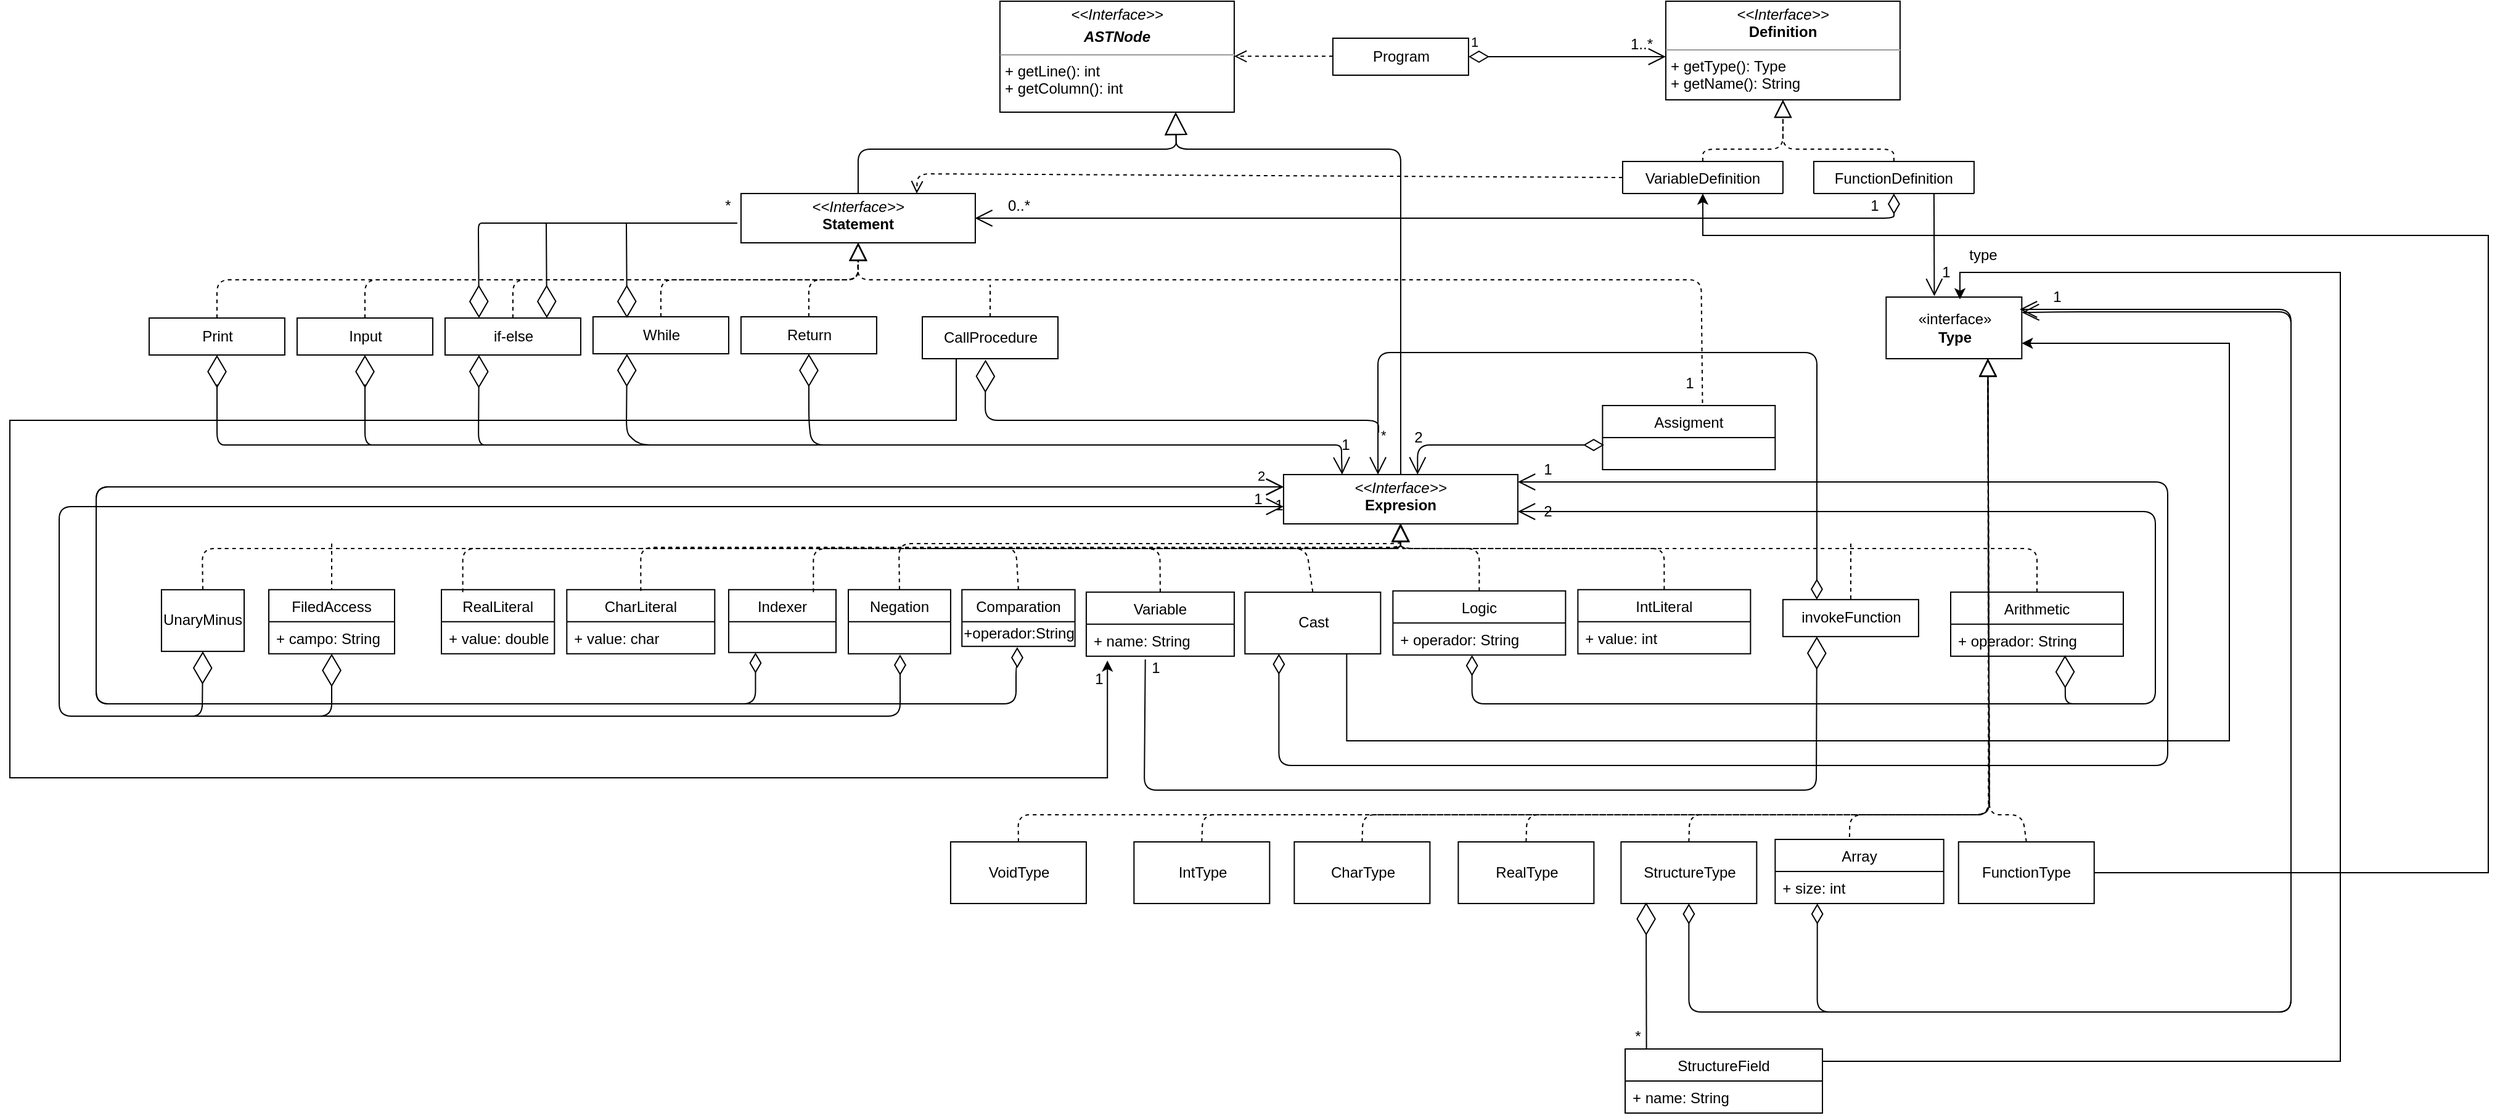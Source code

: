 <mxfile version="12.6.7" type="device"><diagram id="mtqX8npWalexchoMJ6ea" name="Page-1"><mxGraphModel dx="3702" dy="1132" grid="1" gridSize="10" guides="1" tooltips="1" connect="1" arrows="1" fold="1" page="1" pageScale="1" pageWidth="1654" pageHeight="1169" math="0" shadow="0"><root><mxCell id="0"/><mxCell id="1" parent="0"/><mxCell id="wQ34snUCWMSQQyn44L-6-1" value="&lt;p style=&quot;margin: 0px ; margin-top: 4px ; text-align: center&quot;&gt;&lt;i&gt;&amp;lt;&amp;lt;Interface&amp;gt;&amp;gt;&lt;/i&gt;&lt;br&gt;&lt;/p&gt;&lt;p style=&quot;margin: 0px ; margin-top: 4px ; text-align: center&quot;&gt;&lt;i&gt;&lt;b&gt;ASTNode&lt;/b&gt;&lt;/i&gt;&lt;/p&gt;&lt;hr size=&quot;1&quot;&gt;&lt;p style=&quot;margin: 0px ; margin-left: 4px&quot;&gt;+ getLine(): int&lt;br&gt;+ getColumn(): int&lt;/p&gt;" style="verticalAlign=top;align=left;overflow=fill;fontSize=12;fontFamily=Helvetica;html=1;" parent="1" vertex="1"><mxGeometry x="742.96" y="140" width="190" height="90" as="geometry"/></mxCell><mxCell id="wQ34snUCWMSQQyn44L-6-2" value="" style="html=1;verticalAlign=bottom;endArrow=open;dashed=1;endSize=8;" parent="1" edge="1"><mxGeometry relative="1" as="geometry"><mxPoint x="1012.96" y="184.66" as="sourcePoint"/><mxPoint x="932.96" y="184.66" as="targetPoint"/></mxGeometry></mxCell><mxCell id="wQ34snUCWMSQQyn44L-6-3" value="Program" style="html=1;" parent="1" vertex="1"><mxGeometry x="1012.96" y="170" width="110" height="30" as="geometry"/></mxCell><mxCell id="wQ34snUCWMSQQyn44L-6-4" value="1" style="endArrow=open;html=1;endSize=12;startArrow=diamondThin;startSize=14;startFill=0;edgeStyle=orthogonalEdgeStyle;align=left;verticalAlign=bottom;" parent="1" source="wQ34snUCWMSQQyn44L-6-3" edge="1"><mxGeometry x="-1" y="3" relative="1" as="geometry"><mxPoint x="1122.96" y="185" as="sourcePoint"/><mxPoint x="1282.96" y="185" as="targetPoint"/></mxGeometry></mxCell><mxCell id="wQ34snUCWMSQQyn44L-6-5" value="&lt;p style=&quot;margin: 0px ; margin-top: 4px ; text-align: center&quot;&gt;&lt;i&gt;&amp;lt;&amp;lt;Interface&amp;gt;&amp;gt;&lt;/i&gt;&lt;br&gt;&lt;b&gt;Definition&lt;/b&gt;&lt;/p&gt;&lt;hr size=&quot;1&quot;&gt;&lt;p style=&quot;margin: 0px ; margin-left: 4px&quot;&gt;+ getType(): Type&lt;br&gt;+ getName(): String&lt;/p&gt;" style="verticalAlign=top;align=left;overflow=fill;fontSize=12;fontFamily=Helvetica;html=1;" parent="1" vertex="1"><mxGeometry x="1282.96" y="140" width="190" height="80" as="geometry"/></mxCell><mxCell id="wQ34snUCWMSQQyn44L-6-6" value="1..*" style="text;html=1;align=center;verticalAlign=middle;resizable=0;points=[];autosize=1;" parent="1" vertex="1"><mxGeometry x="1247.96" y="165" width="30" height="20" as="geometry"/></mxCell><mxCell id="wQ34snUCWMSQQyn44L-6-7" value="VariableDefinition" style="swimlane;fontStyle=0;childLayout=stackLayout;horizontal=1;startSize=26;fillColor=none;horizontalStack=0;resizeParent=1;resizeParentMax=0;resizeLast=0;collapsible=1;marginBottom=0;" parent="1" vertex="1" collapsed="1"><mxGeometry x="1247.96" y="270" width="130" height="26" as="geometry"><mxRectangle x="1270" y="220" width="140" height="52" as="alternateBounds"/></mxGeometry></mxCell><mxCell id="wQ34snUCWMSQQyn44L-6-8" value="+ offset: int" style="text;strokeColor=none;fillColor=none;align=left;verticalAlign=top;spacingLeft=4;spacingRight=4;overflow=hidden;rotatable=0;points=[[0,0.5],[1,0.5]];portConstraint=eastwest;" parent="wQ34snUCWMSQQyn44L-6-7" vertex="1"><mxGeometry y="26" width="130" height="26" as="geometry"/></mxCell><mxCell id="wQ34snUCWMSQQyn44L-6-9" value="FunctionDefinition" style="swimlane;fontStyle=0;childLayout=stackLayout;horizontal=1;startSize=26;fillColor=none;horizontalStack=0;resizeParent=1;resizeParentMax=0;resizeLast=0;collapsible=1;marginBottom=0;" parent="1" vertex="1" collapsed="1"><mxGeometry x="1402.96" y="270" width="130" height="26" as="geometry"><mxRectangle x="1430" y="220" width="140" height="52" as="alternateBounds"/></mxGeometry></mxCell><mxCell id="wQ34snUCWMSQQyn44L-6-10" value="+ name: String" style="text;strokeColor=none;fillColor=none;align=left;verticalAlign=top;spacingLeft=4;spacingRight=4;overflow=hidden;rotatable=0;points=[[0,0.5],[1,0.5]];portConstraint=eastwest;" parent="wQ34snUCWMSQQyn44L-6-9" vertex="1"><mxGeometry y="26" width="130" height="26" as="geometry"/></mxCell><mxCell id="wQ34snUCWMSQQyn44L-6-11" value="&lt;p style=&quot;margin: 0px ; margin-top: 4px ; text-align: center&quot;&gt;&lt;i&gt;&amp;lt;&amp;lt;Interface&amp;gt;&amp;gt;&lt;/i&gt;&lt;br&gt;&lt;b&gt;Statement&lt;/b&gt;&lt;/p&gt;" style="verticalAlign=top;align=left;overflow=fill;fontSize=12;fontFamily=Helvetica;html=1;" parent="1" vertex="1"><mxGeometry x="532.96" y="296" width="190" height="40" as="geometry"/></mxCell><mxCell id="wQ34snUCWMSQQyn44L-6-12" value="" style="html=1;verticalAlign=bottom;endArrow=open;dashed=1;endSize=8;entryX=0.75;entryY=0;entryDx=0;entryDy=0;exitX=0;exitY=0.5;exitDx=0;exitDy=0;" parent="1" source="wQ34snUCWMSQQyn44L-6-7" target="wQ34snUCWMSQQyn44L-6-11" edge="1"><mxGeometry relative="1" as="geometry"><mxPoint x="1162.96" y="310" as="sourcePoint"/><mxPoint x="1082.96" y="310" as="targetPoint"/><Array as="points"><mxPoint x="675.96" y="280"/></Array></mxGeometry></mxCell><mxCell id="wQ34snUCWMSQQyn44L-6-13" value="&lt;br&gt;" style="endArrow=open;html=1;endSize=12;startArrow=diamondThin;startSize=14;startFill=0;edgeStyle=orthogonalEdgeStyle;align=left;verticalAlign=bottom;exitX=0.5;exitY=1;exitDx=0;exitDy=0;" parent="1" source="wQ34snUCWMSQQyn44L-6-9" edge="1"><mxGeometry x="-1" y="3" relative="1" as="geometry"><mxPoint x="1472.96" y="320" as="sourcePoint"/><mxPoint x="722.67" y="316" as="targetPoint"/><Array as="points"><mxPoint x="1467.67" y="316"/><mxPoint x="722.67" y="316"/></Array></mxGeometry></mxCell><mxCell id="wQ34snUCWMSQQyn44L-6-14" value="0..*" style="text;html=1;align=center;verticalAlign=middle;resizable=0;points=[];autosize=1;" parent="1" vertex="1"><mxGeometry x="742.96" y="296" width="30" height="20" as="geometry"/></mxCell><mxCell id="wQ34snUCWMSQQyn44L-6-15" value="" style="endArrow=block;endSize=16;endFill=0;html=1;exitX=0.5;exitY=0;exitDx=0;exitDy=0;entryX=0.75;entryY=1;entryDx=0;entryDy=0;" parent="1" source="wQ34snUCWMSQQyn44L-6-11" target="wQ34snUCWMSQQyn44L-6-1" edge="1"><mxGeometry x="0.136" y="40" width="160" relative="1" as="geometry"><mxPoint x="742.96" y="400" as="sourcePoint"/><mxPoint x="912.96" y="300" as="targetPoint"/><Array as="points"><mxPoint x="627.96" y="260"/><mxPoint x="885.96" y="260"/></Array><mxPoint as="offset"/></mxGeometry></mxCell><mxCell id="wQ34snUCWMSQQyn44L-6-16" value="&lt;p style=&quot;margin: 0px ; margin-top: 4px ; text-align: center&quot;&gt;&lt;i&gt;&amp;lt;&amp;lt;Interface&amp;gt;&amp;gt;&lt;/i&gt;&lt;br&gt;&lt;b&gt;Expresion&lt;/b&gt;&lt;/p&gt;&lt;p style=&quot;margin: 0px ; margin-left: 4px&quot;&gt;&lt;br&gt;&lt;/p&gt;&lt;p style=&quot;margin: 0px ; margin-left: 4px&quot;&gt;&lt;br&gt;&lt;/p&gt;" style="verticalAlign=top;align=left;overflow=fill;fontSize=12;fontFamily=Helvetica;html=1;" parent="1" vertex="1"><mxGeometry x="972.96" y="524" width="190" height="40" as="geometry"/></mxCell><mxCell id="wQ34snUCWMSQQyn44L-6-17" value="&lt;br&gt;" style="endArrow=block;endSize=16;endFill=0;html=1;exitX=0.5;exitY=0;exitDx=0;exitDy=0;entryX=0.75;entryY=1;entryDx=0;entryDy=0;" parent="1" source="wQ34snUCWMSQQyn44L-6-16" target="wQ34snUCWMSQQyn44L-6-1" edge="1"><mxGeometry width="160" relative="1" as="geometry"><mxPoint x="1062.96" y="380" as="sourcePoint"/><mxPoint x="882.96" y="230" as="targetPoint"/><Array as="points"><mxPoint x="1067.96" y="420"/><mxPoint x="1067.96" y="260"/><mxPoint x="885.96" y="260"/></Array></mxGeometry></mxCell><mxCell id="wQ34snUCWMSQQyn44L-6-18" value="Assigment" style="swimlane;fontStyle=0;childLayout=stackLayout;horizontal=1;startSize=26;fillColor=none;horizontalStack=0;resizeParent=1;resizeParentMax=0;resizeLast=0;collapsible=1;marginBottom=0;" parent="1" vertex="1"><mxGeometry x="1231.67" y="468" width="140" height="52" as="geometry"><mxRectangle x="1290" y="350" width="90" height="26" as="alternateBounds"/></mxGeometry></mxCell><mxCell id="wQ34snUCWMSQQyn44L-6-19" value="" style="endArrow=open;html=1;endSize=12;startArrow=diamondThin;startSize=14;startFill=0;edgeStyle=orthogonalEdgeStyle;align=left;verticalAlign=bottom;exitX=0;exitY=0.5;exitDx=0;exitDy=0;" parent="1" target="wQ34snUCWMSQQyn44L-6-16" edge="1"><mxGeometry x="-1" y="3" relative="1" as="geometry"><mxPoint x="1232.96" y="500" as="sourcePoint"/><mxPoint x="1151.67" y="520" as="targetPoint"/><Array as="points"><mxPoint x="1081.67" y="500"/></Array></mxGeometry></mxCell><mxCell id="wQ34snUCWMSQQyn44L-6-20" value="1" style="text;html=1;align=center;verticalAlign=middle;resizable=0;points=[];autosize=1;" parent="1" vertex="1"><mxGeometry x="1291.67" y="440" width="20" height="20" as="geometry"/></mxCell><mxCell id="wQ34snUCWMSQQyn44L-6-21" value="1" style="text;html=1;align=center;verticalAlign=middle;resizable=0;points=[];autosize=1;" parent="1" vertex="1"><mxGeometry x="1441.67" y="296" width="20" height="20" as="geometry"/></mxCell><mxCell id="wQ34snUCWMSQQyn44L-6-22" value="«interface»&lt;br&gt;&lt;b&gt;Type&lt;/b&gt;" style="html=1;" parent="1" vertex="1"><mxGeometry x="1461.67" y="380" width="110" height="50" as="geometry"/></mxCell><mxCell id="wQ34snUCWMSQQyn44L-6-23" value="" style="endArrow=block;dashed=1;endFill=0;endSize=12;html=1;exitX=0.5;exitY=0;exitDx=0;exitDy=0;entryX=0.5;entryY=1;entryDx=0;entryDy=0;" parent="1" source="wQ34snUCWMSQQyn44L-6-7" target="wQ34snUCWMSQQyn44L-6-5" edge="1"><mxGeometry width="160" relative="1" as="geometry"><mxPoint x="1247.96" y="250" as="sourcePoint"/><mxPoint x="1372.96" y="220" as="targetPoint"/><Array as="points"><mxPoint x="1312.96" y="260"/><mxPoint x="1377.96" y="260"/></Array></mxGeometry></mxCell><mxCell id="wQ34snUCWMSQQyn44L-6-24" value="" style="endArrow=block;dashed=1;endFill=0;endSize=12;html=1;entryX=0.5;entryY=1;entryDx=0;entryDy=0;exitX=0.5;exitY=0;exitDx=0;exitDy=0;" parent="1" source="wQ34snUCWMSQQyn44L-6-9" target="wQ34snUCWMSQQyn44L-6-5" edge="1"><mxGeometry width="160" relative="1" as="geometry"><mxPoint x="1257.96" y="260" as="sourcePoint"/><mxPoint x="1417.96" y="260" as="targetPoint"/><Array as="points"><mxPoint x="1467.96" y="260"/><mxPoint x="1377.96" y="260"/></Array></mxGeometry></mxCell><mxCell id="wQ34snUCWMSQQyn44L-6-25" value="" style="endArrow=open;endFill=1;endSize=12;html=1;exitX=0.75;exitY=1;exitDx=0;exitDy=0;entryX=0.355;entryY=-0.015;entryDx=0;entryDy=0;entryPerimeter=0;" parent="1" source="wQ34snUCWMSQQyn44L-6-9" target="wQ34snUCWMSQQyn44L-6-22" edge="1"><mxGeometry width="160" relative="1" as="geometry"><mxPoint x="1502.96" y="330" as="sourcePoint"/><mxPoint x="1662.96" y="330" as="targetPoint"/></mxGeometry></mxCell><mxCell id="wQ34snUCWMSQQyn44L-6-26" value="" style="endArrow=block;dashed=1;endFill=0;endSize=12;html=1;entryX=0.5;entryY=1;entryDx=0;entryDy=0;exitX=0.5;exitY=0;exitDx=0;exitDy=0;" parent="1" source="wQ34snUCWMSQQyn44L-6-28" target="wQ34snUCWMSQQyn44L-6-16" edge="1"><mxGeometry width="160" relative="1" as="geometry"><mxPoint x="1067.96" y="614" as="sourcePoint"/><mxPoint x="1142.96" y="614" as="targetPoint"/><Array as="points"><mxPoint x="96" y="584"/><mxPoint x="118" y="584"/><mxPoint x="186.67" y="584"/><mxPoint x="366.67" y="584"/><mxPoint x="547.96" y="584"/><mxPoint x="1067.96" y="584"/></Array></mxGeometry></mxCell><mxCell id="wQ34snUCWMSQQyn44L-6-27" value="" style="endArrow=block;dashed=1;endFill=0;endSize=12;html=1;entryX=0.5;entryY=1;entryDx=0;entryDy=0;exitX=0.5;exitY=0;exitDx=0;exitDy=0;" parent="1" source="wQ34snUCWMSQQyn44L-6-29" edge="1"><mxGeometry width="160" relative="1" as="geometry"><mxPoint x="1067.62" y="614" as="sourcePoint"/><mxPoint x="1067.62" y="564" as="targetPoint"/><Array as="points"><mxPoint x="872.67" y="584"/><mxPoint x="822.96" y="584"/><mxPoint x="842.96" y="584"/><mxPoint x="922.96" y="584"/><mxPoint x="1067.96" y="584"/></Array></mxGeometry></mxCell><mxCell id="wQ34snUCWMSQQyn44L-6-28" value="UnaryMinus" style="html=1;" parent="1" vertex="1"><mxGeometry x="62.96" y="617.43" width="67.04" height="50" as="geometry"/></mxCell><mxCell id="wQ34snUCWMSQQyn44L-6-29" value="Variable" style="swimlane;fontStyle=0;childLayout=stackLayout;horizontal=1;startSize=26;fillColor=none;horizontalStack=0;resizeParent=1;resizeParentMax=0;resizeLast=0;collapsible=1;marginBottom=0;" parent="1" vertex="1"><mxGeometry x="812.96" y="619.43" width="120" height="52" as="geometry"/></mxCell><mxCell id="wQ34snUCWMSQQyn44L-6-30" value="+ name: String" style="text;strokeColor=none;fillColor=none;align=left;verticalAlign=top;spacingLeft=4;spacingRight=4;overflow=hidden;rotatable=0;points=[[0,0.5],[1,0.5]];portConstraint=eastwest;" parent="wQ34snUCWMSQQyn44L-6-29" vertex="1"><mxGeometry y="26" width="120" height="26" as="geometry"/></mxCell><mxCell id="wQ34snUCWMSQQyn44L-6-31" value="" style="endArrow=block;dashed=1;endFill=0;endSize=12;html=1;entryX=0.5;entryY=1;entryDx=0;entryDy=0;exitX=0.5;exitY=0;exitDx=0;exitDy=0;" parent="1" source="wQ34snUCWMSQQyn44L-6-33" edge="1"><mxGeometry width="160" relative="1" as="geometry"><mxPoint x="1067.62" y="614" as="sourcePoint"/><mxPoint x="1067.62" y="564" as="targetPoint"/><Array as="points"><mxPoint x="1281.67" y="584"/><mxPoint x="1232.96" y="584"/><mxPoint x="1207.96" y="584"/><mxPoint x="1152.96" y="584"/><mxPoint x="1067.96" y="584"/></Array></mxGeometry></mxCell><mxCell id="wQ34snUCWMSQQyn44L-6-32" value="" style="endArrow=block;dashed=1;endFill=0;endSize=12;html=1;entryX=0.5;entryY=1;entryDx=0;entryDy=0;exitX=0.5;exitY=0;exitDx=0;exitDy=0;" parent="1" source="wQ34snUCWMSQQyn44L-6-35" edge="1"><mxGeometry width="160" relative="1" as="geometry"><mxPoint x="1067.62" y="614" as="sourcePoint"/><mxPoint x="1067.62" y="564" as="targetPoint"/><Array as="points"><mxPoint x="1584" y="584"/><mxPoint x="1432.67" y="584"/><mxPoint x="1382.96" y="584"/><mxPoint x="1192.96" y="584"/><mxPoint x="1152.96" y="584"/><mxPoint x="1067.96" y="584"/></Array></mxGeometry></mxCell><mxCell id="wQ34snUCWMSQQyn44L-6-33" value="IntLiteral" style="swimlane;fontStyle=0;childLayout=stackLayout;horizontal=1;startSize=26;fillColor=none;horizontalStack=0;resizeParent=1;resizeParentMax=0;resizeLast=0;collapsible=1;marginBottom=0;" parent="1" vertex="1"><mxGeometry x="1211.67" y="617.43" width="140" height="52" as="geometry"/></mxCell><mxCell id="wQ34snUCWMSQQyn44L-6-34" value="+ value: int" style="text;strokeColor=none;fillColor=none;align=left;verticalAlign=top;spacingLeft=4;spacingRight=4;overflow=hidden;rotatable=0;points=[[0,0.5],[1,0.5]];portConstraint=eastwest;" parent="wQ34snUCWMSQQyn44L-6-33" vertex="1"><mxGeometry y="26" width="140" height="26" as="geometry"/></mxCell><mxCell id="wQ34snUCWMSQQyn44L-6-35" value="Arithmetic" style="swimlane;fontStyle=0;childLayout=stackLayout;horizontal=1;startSize=26;fillColor=none;horizontalStack=0;resizeParent=1;resizeParentMax=0;resizeLast=0;collapsible=1;marginBottom=0;" parent="1" vertex="1"><mxGeometry x="1514" y="619.43" width="140" height="52" as="geometry"/></mxCell><mxCell id="wQ34snUCWMSQQyn44L-6-36" value="+ operador: String" style="text;strokeColor=none;fillColor=none;align=left;verticalAlign=top;spacingLeft=4;spacingRight=4;overflow=hidden;rotatable=0;points=[[0,0.5],[1,0.5]];portConstraint=eastwest;" parent="wQ34snUCWMSQQyn44L-6-35" vertex="1"><mxGeometry y="26" width="140" height="26" as="geometry"/></mxCell><mxCell id="wQ34snUCWMSQQyn44L-6-37" value="2" style="text;html=1;align=center;verticalAlign=middle;resizable=0;points=[];autosize=1;" parent="1" vertex="1"><mxGeometry x="1071.67" y="484" width="20" height="20" as="geometry"/></mxCell><mxCell id="wQ34snUCWMSQQyn44L-6-40" value="Print" style="html=1;" parent="1" vertex="1"><mxGeometry x="52.96" y="397" width="110" height="30" as="geometry"/></mxCell><mxCell id="wQ34snUCWMSQQyn44L-6-41" value="Input" style="html=1;" parent="1" vertex="1"><mxGeometry x="172.96" y="397" width="110" height="30" as="geometry"/></mxCell><mxCell id="wQ34snUCWMSQQyn44L-6-42" value="if-else" style="html=1;" parent="1" vertex="1"><mxGeometry x="292.96" y="397" width="110" height="30" as="geometry"/></mxCell><mxCell id="wQ34snUCWMSQQyn44L-6-43" value="While" style="html=1;" parent="1" vertex="1"><mxGeometry x="412.96" y="396" width="110" height="30" as="geometry"/></mxCell><mxCell id="wQ34snUCWMSQQyn44L-6-44" value="Return" style="html=1;" parent="1" vertex="1"><mxGeometry x="532.96" y="396" width="110" height="30" as="geometry"/></mxCell><mxCell id="wQ34snUCWMSQQyn44L-6-45" value="invokeFunction" style="html=1;" parent="1" vertex="1"><mxGeometry x="1377.96" y="625.43" width="110" height="30" as="geometry"/></mxCell><mxCell id="wQ34snUCWMSQQyn44L-6-46" value="" style="endArrow=block;dashed=1;endFill=0;endSize=12;html=1;exitX=0.5;exitY=0;exitDx=0;exitDy=0;entryX=0.5;entryY=1;entryDx=0;entryDy=0;" parent="1" source="wQ34snUCWMSQQyn44L-6-42" target="wQ34snUCWMSQQyn44L-6-11" edge="1"><mxGeometry width="160" relative="1" as="geometry"><mxPoint x="342.96" y="376" as="sourcePoint"/><mxPoint x="632.96" y="336" as="targetPoint"/><Array as="points"><mxPoint x="347.96" y="366"/><mxPoint x="627.96" y="366"/></Array></mxGeometry></mxCell><mxCell id="wQ34snUCWMSQQyn44L-6-47" value="" style="endArrow=block;dashed=1;endFill=0;endSize=12;html=1;exitX=0.5;exitY=0;exitDx=0;exitDy=0;entryX=0.5;entryY=1;entryDx=0;entryDy=0;" parent="1" source="wQ34snUCWMSQQyn44L-6-41" target="wQ34snUCWMSQQyn44L-6-11" edge="1"><mxGeometry width="160" relative="1" as="geometry"><mxPoint x="222.96" y="319" as="sourcePoint"/><mxPoint x="632.96" y="336" as="targetPoint"/><Array as="points"><mxPoint x="227.96" y="366"/><mxPoint x="627.96" y="366"/></Array></mxGeometry></mxCell><mxCell id="wQ34snUCWMSQQyn44L-6-48" value="" style="endArrow=block;dashed=1;endFill=0;endSize=12;html=1;exitX=0.5;exitY=0;exitDx=0;exitDy=0;entryX=0.5;entryY=1;entryDx=0;entryDy=0;" parent="1" source="wQ34snUCWMSQQyn44L-6-40" target="wQ34snUCWMSQQyn44L-6-11" edge="1"><mxGeometry width="160" relative="1" as="geometry"><mxPoint x="92.96" y="360" as="sourcePoint"/><mxPoint x="662.96" y="356" as="targetPoint"/><Array as="points"><mxPoint x="107.96" y="366"/><mxPoint x="627.96" y="366"/></Array></mxGeometry></mxCell><mxCell id="wQ34snUCWMSQQyn44L-6-50" value="" style="endArrow=block;dashed=1;endFill=0;endSize=12;html=1;exitX=0.5;exitY=0;exitDx=0;exitDy=0;entryX=0.5;entryY=1;entryDx=0;entryDy=0;" parent="1" source="wQ34snUCWMSQQyn44L-6-44" target="wQ34snUCWMSQQyn44L-6-11" edge="1"><mxGeometry width="160" relative="1" as="geometry"><mxPoint x="582.96" y="385.5" as="sourcePoint"/><mxPoint x="742.96" y="385.5" as="targetPoint"/><Array as="points"><mxPoint x="587.96" y="366"/><mxPoint x="627.96" y="366"/></Array></mxGeometry></mxCell><mxCell id="wQ34snUCWMSQQyn44L-6-51" value="" style="endArrow=block;dashed=1;endFill=0;endSize=12;html=1;exitX=0.5;exitY=0;exitDx=0;exitDy=0;entryX=0.5;entryY=1;entryDx=0;entryDy=0;" parent="1" source="wQ34snUCWMSQQyn44L-6-43" target="wQ34snUCWMSQQyn44L-6-11" edge="1"><mxGeometry width="160" relative="1" as="geometry"><mxPoint x="452.96" y="369" as="sourcePoint"/><mxPoint x="612.96" y="369" as="targetPoint"/><Array as="points"><mxPoint x="467.96" y="366"/><mxPoint x="627.96" y="366"/></Array></mxGeometry></mxCell><mxCell id="wQ34snUCWMSQQyn44L-6-52" value="IntType" style="html=1;" parent="1" vertex="1"><mxGeometry x="851.67" y="822" width="110" height="50" as="geometry"/></mxCell><mxCell id="wQ34snUCWMSQQyn44L-6-53" value="CharType" style="html=1;" parent="1" vertex="1"><mxGeometry x="981.67" y="822" width="110" height="50" as="geometry"/></mxCell><mxCell id="wQ34snUCWMSQQyn44L-6-54" value="RealType" style="html=1;" parent="1" vertex="1"><mxGeometry x="1114.67" y="822" width="110" height="50" as="geometry"/></mxCell><mxCell id="wQ34snUCWMSQQyn44L-6-55" value="StructureType" style="html=1;" parent="1" vertex="1"><mxGeometry x="1246.67" y="822" width="110" height="50" as="geometry"/></mxCell><mxCell id="wQ34snUCWMSQQyn44L-6-57" value="" style="endArrow=block;dashed=1;endFill=0;endSize=12;html=1;entryX=0.75;entryY=1;entryDx=0;entryDy=0;exitX=0.5;exitY=0;exitDx=0;exitDy=0;" parent="1" source="wQ34snUCWMSQQyn44L-6-52" target="wQ34snUCWMSQQyn44L-6-22" edge="1"><mxGeometry width="160" relative="1" as="geometry"><mxPoint x="1545.35" y="820" as="sourcePoint"/><mxPoint x="1773.56" y="800" as="targetPoint"/><Array as="points"><mxPoint x="907.35" y="800"/><mxPoint x="997.35" y="800"/><mxPoint x="1545.35" y="800"/></Array></mxGeometry></mxCell><mxCell id="wQ34snUCWMSQQyn44L-6-58" value="" style="endArrow=block;dashed=1;endFill=0;endSize=12;html=1;entryX=0.75;entryY=1;entryDx=0;entryDy=0;exitX=0.5;exitY=0;exitDx=0;exitDy=0;" parent="1" source="wQ34snUCWMSQQyn44L-6-54" target="wQ34snUCWMSQQyn44L-6-22" edge="1"><mxGeometry width="160" relative="1" as="geometry"><mxPoint x="872.35" y="1040" as="sourcePoint"/><mxPoint x="1773.56" y="800" as="targetPoint"/><Array as="points"><mxPoint x="1170.35" y="800"/><mxPoint x="1267.35" y="800"/><mxPoint x="1545.35" y="800"/></Array></mxGeometry></mxCell><mxCell id="wQ34snUCWMSQQyn44L-6-59" value="" style="endArrow=block;dashed=1;endFill=0;endSize=12;html=1;entryX=0.75;entryY=1;entryDx=0;entryDy=0;exitX=0.5;exitY=0;exitDx=0;exitDy=0;" parent="1" source="wQ34snUCWMSQQyn44L-6-53" target="wQ34snUCWMSQQyn44L-6-22" edge="1"><mxGeometry width="160" relative="1" as="geometry"><mxPoint x="1332.35" y="760" as="sourcePoint"/><mxPoint x="1773.56" y="800" as="targetPoint"/><Array as="points"><mxPoint x="1037.35" y="800"/><mxPoint x="1125.35" y="800"/><mxPoint x="1271.06" y="800"/><mxPoint x="1545.35" y="800"/></Array></mxGeometry></mxCell><mxCell id="wQ34snUCWMSQQyn44L-6-60" value="" style="endArrow=block;dashed=1;endFill=0;endSize=12;html=1;entryX=0.75;entryY=1;entryDx=0;entryDy=0;exitX=0.5;exitY=0;exitDx=0;exitDy=0;" parent="1" source="wQ34snUCWMSQQyn44L-6-55" target="wQ34snUCWMSQQyn44L-6-22" edge="1"><mxGeometry width="160" relative="1" as="geometry"><mxPoint x="892.35" y="1060" as="sourcePoint"/><mxPoint x="1773.56" y="800" as="targetPoint"/><Array as="points"><mxPoint x="1302.35" y="800"/><mxPoint x="1417.35" y="800"/><mxPoint x="1545.35" y="800"/></Array></mxGeometry></mxCell><mxCell id="wQ34snUCWMSQQyn44L-6-61" value="" style="endArrow=block;dashed=1;endFill=0;endSize=12;html=1;entryX=0.75;entryY=1;entryDx=0;entryDy=0;exitX=0.5;exitY=0;exitDx=0;exitDy=0;" parent="1" target="wQ34snUCWMSQQyn44L-6-22" edge="1"><mxGeometry width="160" relative="1" as="geometry"><mxPoint x="1431.67" y="830" as="sourcePoint"/><mxPoint x="1773.56" y="800" as="targetPoint"/><Array as="points"><mxPoint x="1432.35" y="800"/><mxPoint x="1545.35" y="800"/></Array></mxGeometry></mxCell><mxCell id="wQ34snUCWMSQQyn44L-6-62" value="Logic" style="swimlane;fontStyle=0;childLayout=stackLayout;horizontal=1;startSize=26;fillColor=none;horizontalStack=0;resizeParent=1;resizeParentMax=0;resizeLast=0;collapsible=1;marginBottom=0;" parent="1" vertex="1"><mxGeometry x="1061.67" y="618.43" width="140" height="52" as="geometry"><mxRectangle x="970" y="480" width="90" height="26" as="alternateBounds"/></mxGeometry></mxCell><mxCell id="wQ34snUCWMSQQyn44L-6-63" value="+ operador: String" style="text;strokeColor=none;fillColor=none;align=left;verticalAlign=top;spacingLeft=4;spacingRight=4;overflow=hidden;rotatable=0;points=[[0,0.5],[1,0.5]];portConstraint=eastwest;" parent="wQ34snUCWMSQQyn44L-6-62" vertex="1"><mxGeometry y="26" width="140" height="26" as="geometry"/></mxCell><mxCell id="wQ34snUCWMSQQyn44L-6-64" value="" style="endArrow=block;dashed=1;endFill=0;endSize=12;html=1;entryX=0.5;entryY=1;entryDx=0;entryDy=0;exitX=0.5;exitY=0;exitDx=0;exitDy=0;" parent="1" source="wQ34snUCWMSQQyn44L-6-62" target="wQ34snUCWMSQQyn44L-6-16" edge="1"><mxGeometry width="160" relative="1" as="geometry"><mxPoint x="662.96" y="874" as="sourcePoint"/><mxPoint x="822.96" y="874" as="targetPoint"/><Array as="points"><mxPoint x="1131.67" y="584"/><mxPoint x="1082.96" y="584"/><mxPoint x="1012.96" y="584"/><mxPoint x="1067.96" y="584"/></Array></mxGeometry></mxCell><mxCell id="wQ34snUCWMSQQyn44L-6-65" value="Comparation" style="swimlane;fontStyle=0;childLayout=stackLayout;horizontal=1;startSize=26;fillColor=none;horizontalStack=0;resizeParent=1;resizeParentMax=0;resizeLast=0;collapsible=1;marginBottom=0;" parent="1" vertex="1"><mxGeometry x="712.13" y="617.43" width="91.67" height="46" as="geometry"/></mxCell><mxCell id="dhD0Wh5q0PFC-oyNv0D--8" value="+operador:String" style="text;html=1;align=center;verticalAlign=middle;resizable=0;points=[];autosize=1;" parent="wQ34snUCWMSQQyn44L-6-65" vertex="1"><mxGeometry y="26" width="91.67" height="20" as="geometry"/></mxCell><mxCell id="wQ34snUCWMSQQyn44L-6-66" value="" style="endArrow=block;dashed=1;endFill=0;endSize=12;html=1;entryX=0.5;entryY=1;entryDx=0;entryDy=0;exitX=0.5;exitY=0;exitDx=0;exitDy=0;" parent="1" source="wQ34snUCWMSQQyn44L-6-65" target="wQ34snUCWMSQQyn44L-6-16" edge="1"><mxGeometry width="160" relative="1" as="geometry"><mxPoint x="602.96" y="804" as="sourcePoint"/><mxPoint x="762.96" y="804" as="targetPoint"/><Array as="points"><mxPoint x="756" y="584"/><mxPoint x="741.67" y="584"/><mxPoint x="682.96" y="584"/><mxPoint x="1067.96" y="584"/></Array></mxGeometry></mxCell><mxCell id="wuhziipgRq30k5-KtSn9-1" style="edgeStyle=orthogonalEdgeStyle;rounded=0;orthogonalLoop=1;jettySize=auto;html=1;exitX=0.75;exitY=1;exitDx=0;exitDy=0;entryX=1;entryY=0.75;entryDx=0;entryDy=0;" edge="1" parent="1" source="wQ34snUCWMSQQyn44L-6-67" target="wQ34snUCWMSQQyn44L-6-22"><mxGeometry relative="1" as="geometry"><mxPoint x="1730" y="510" as="targetPoint"/><Array as="points"><mxPoint x="1024" y="740"/><mxPoint x="1740" y="740"/><mxPoint x="1740" y="418"/></Array></mxGeometry></mxCell><mxCell id="wQ34snUCWMSQQyn44L-6-67" value="Cast" style="html=1;" parent="1" vertex="1"><mxGeometry x="941.67" y="619.43" width="110" height="50" as="geometry"/></mxCell><mxCell id="wQ34snUCWMSQQyn44L-6-68" value="" style="endArrow=block;dashed=1;endFill=0;endSize=12;html=1;entryX=0.5;entryY=1;entryDx=0;entryDy=0;exitX=0.5;exitY=0;exitDx=0;exitDy=0;" parent="1" source="wQ34snUCWMSQQyn44L-6-67" target="wQ34snUCWMSQQyn44L-6-16" edge="1"><mxGeometry width="160" relative="1" as="geometry"><mxPoint x="712.96" y="734" as="sourcePoint"/><mxPoint x="872.96" y="734" as="targetPoint"/><Array as="points"><mxPoint x="991.67" y="584"/><mxPoint x="947.96" y="584"/><mxPoint x="1067.96" y="584"/></Array></mxGeometry></mxCell><mxCell id="wQ34snUCWMSQQyn44L-6-69" value="" style="endArrow=block;dashed=1;endFill=0;endSize=12;html=1;entryX=0.75;entryY=1;entryDx=0;entryDy=0;exitX=0.5;exitY=0;exitDx=0;exitDy=0;" parent="1" source="wQ34snUCWMSQQyn44L-6-70" target="wQ34snUCWMSQQyn44L-6-22" edge="1"><mxGeometry width="160" relative="1" as="geometry"><mxPoint x="1572.35" y="830" as="sourcePoint"/><mxPoint x="1773.56" y="800" as="targetPoint"/><Array as="points"><mxPoint x="1572.35" y="800"/><mxPoint x="1545.35" y="800"/></Array></mxGeometry></mxCell><mxCell id="dhD0Wh5q0PFC-oyNv0D--81" style="edgeStyle=orthogonalEdgeStyle;rounded=0;orthogonalLoop=1;jettySize=auto;html=1;entryX=0.5;entryY=1;entryDx=0;entryDy=0;" parent="1" source="wQ34snUCWMSQQyn44L-6-70" target="wQ34snUCWMSQQyn44L-6-7" edge="1"><mxGeometry relative="1" as="geometry"><Array as="points"><mxPoint x="1950" y="847"/><mxPoint x="1950" y="330"/><mxPoint x="1313" y="330"/></Array></mxGeometry></mxCell><mxCell id="wQ34snUCWMSQQyn44L-6-70" value="FunctionType" style="html=1;" parent="1" vertex="1"><mxGeometry x="1520.38" y="822" width="110" height="50" as="geometry"/></mxCell><mxCell id="wQ34snUCWMSQQyn44L-6-71" value="RealLiteral" style="swimlane;fontStyle=0;align=center;verticalAlign=top;childLayout=stackLayout;horizontal=1;startSize=26;horizontalStack=0;resizeParent=1;resizeParentMax=0;resizeLast=0;collapsible=1;marginBottom=0;" parent="1" vertex="1"><mxGeometry x="290" y="617.43" width="91.67" height="52" as="geometry"/></mxCell><mxCell id="wQ34snUCWMSQQyn44L-6-72" value="+ value: double" style="text;strokeColor=none;fillColor=none;align=left;verticalAlign=top;spacingLeft=4;spacingRight=4;overflow=hidden;rotatable=0;points=[[0,0.5],[1,0.5]];portConstraint=eastwest;" parent="wQ34snUCWMSQQyn44L-6-71" vertex="1"><mxGeometry y="26" width="91.67" height="26" as="geometry"/></mxCell><mxCell id="wQ34snUCWMSQQyn44L-6-73" value="CharLiteral" style="swimlane;fontStyle=0;align=center;verticalAlign=top;childLayout=stackLayout;horizontal=1;startSize=26;horizontalStack=0;resizeParent=1;resizeParentMax=0;resizeLast=0;collapsible=1;marginBottom=0;" parent="1" vertex="1"><mxGeometry x="391.67" y="617.43" width="120" height="52" as="geometry"/></mxCell><mxCell id="wQ34snUCWMSQQyn44L-6-74" value="+ value: char" style="text;strokeColor=none;fillColor=none;align=left;verticalAlign=top;spacingLeft=4;spacingRight=4;overflow=hidden;rotatable=0;points=[[0,0.5],[1,0.5]];portConstraint=eastwest;" parent="wQ34snUCWMSQQyn44L-6-73" vertex="1"><mxGeometry y="26" width="120" height="26" as="geometry"/></mxCell><mxCell id="wQ34snUCWMSQQyn44L-6-75" value="Indexer" style="swimlane;fontStyle=0;align=center;verticalAlign=top;childLayout=stackLayout;horizontal=1;startSize=26;horizontalStack=0;resizeParent=1;resizeParentMax=0;resizeLast=0;collapsible=1;marginBottom=0;fillColor=#ffffff;strokeColor=#000000;" parent="1" vertex="1"><mxGeometry x="522.96" y="617.43" width="87.04" height="51" as="geometry"/></mxCell><mxCell id="wQ34snUCWMSQQyn44L-6-76" value="" style="endArrow=block;dashed=1;endFill=0;endSize=12;html=1;entryX=0.5;entryY=1;entryDx=0;entryDy=0;exitX=0.5;exitY=0;exitDx=0;exitDy=0;" parent="1" target="wQ34snUCWMSQQyn44L-6-16" edge="1"><mxGeometry width="160" relative="1" as="geometry"><mxPoint x="307.31" y="619.43" as="sourcePoint"/><mxPoint x="1188.6" y="564" as="targetPoint"/><Array as="points"><mxPoint x="307.31" y="584"/><mxPoint x="487.31" y="584"/><mxPoint x="668.6" y="584"/><mxPoint x="1067.67" y="584"/></Array></mxGeometry></mxCell><mxCell id="wQ34snUCWMSQQyn44L-6-77" value="" style="endArrow=block;dashed=1;endFill=0;endSize=12;html=1;entryX=0.5;entryY=1;entryDx=0;entryDy=0;exitX=0.5;exitY=0;exitDx=0;exitDy=0;" parent="1" target="wQ34snUCWMSQQyn44L-6-16" edge="1"><mxGeometry width="160" relative="1" as="geometry"><mxPoint x="451.67" y="618.43" as="sourcePoint"/><mxPoint x="1332.96" y="563" as="targetPoint"/><Array as="points"><mxPoint x="451.67" y="583"/><mxPoint x="631.67" y="583"/><mxPoint x="812.96" y="583"/><mxPoint x="1067.67" y="583"/></Array></mxGeometry></mxCell><mxCell id="wQ34snUCWMSQQyn44L-6-78" value="" style="endArrow=block;dashed=1;endFill=0;endSize=12;html=1;entryX=0.5;entryY=1;entryDx=0;entryDy=0;exitX=0.5;exitY=0;exitDx=0;exitDy=0;" parent="1" target="wQ34snUCWMSQQyn44L-6-16" edge="1"><mxGeometry width="160" relative="1" as="geometry"><mxPoint x="591.67" y="619.43" as="sourcePoint"/><mxPoint x="1472.96" y="564" as="targetPoint"/><Array as="points"><mxPoint x="591.67" y="584"/><mxPoint x="771.67" y="584"/><mxPoint x="952.96" y="584"/><mxPoint x="1067.67" y="584"/></Array></mxGeometry></mxCell><mxCell id="wQ34snUCWMSQQyn44L-6-79" value="" style="endArrow=block;dashed=1;endFill=0;endSize=12;html=1;exitX=0.579;exitY=-0.038;exitDx=0;exitDy=0;entryX=0.5;entryY=1;entryDx=0;entryDy=0;exitPerimeter=0;" parent="1" source="wQ34snUCWMSQQyn44L-6-18" target="wQ34snUCWMSQQyn44L-6-11" edge="1"><mxGeometry width="160" relative="1" as="geometry"><mxPoint x="711.67" y="396" as="sourcePoint"/><mxPoint x="631.67" y="336" as="targetPoint"/><Array as="points"><mxPoint x="1311.67" y="366"/><mxPoint x="627.67" y="366"/></Array></mxGeometry></mxCell><mxCell id="wQ34snUCWMSQQyn44L-6-80" value="" style="endArrow=block;dashed=1;endFill=0;endSize=12;html=1;entryX=0.75;entryY=1;entryDx=0;entryDy=0;exitX=0.5;exitY=0;exitDx=0;exitDy=0;" parent="1" source="wQ34snUCWMSQQyn44L-6-81" target="wQ34snUCWMSQQyn44L-6-22" edge="1"><mxGeometry width="160" relative="1" as="geometry"><mxPoint x="741.67" y="840" as="sourcePoint"/><mxPoint x="1531.78" y="430" as="targetPoint"/><Array as="points"><mxPoint x="757.67" y="800"/><mxPoint x="984.96" y="800"/><mxPoint x="1544.67" y="800"/></Array></mxGeometry></mxCell><mxCell id="wQ34snUCWMSQQyn44L-6-81" value="VoidType" style="html=1;" parent="1" vertex="1"><mxGeometry x="702.96" y="822" width="110" height="50" as="geometry"/></mxCell><mxCell id="wQ34snUCWMSQQyn44L-6-83" value="2" style="endArrow=open;html=1;endSize=12;startArrow=diamondThin;startSize=14;startFill=0;edgeStyle=orthogonalEdgeStyle;align=left;verticalAlign=bottom;entryX=0;entryY=0.25;entryDx=0;entryDy=0;exitX=0.489;exitY=1.029;exitDx=0;exitDy=0;exitPerimeter=0;" parent="1" source="dhD0Wh5q0PFC-oyNv0D--8" target="wQ34snUCWMSQQyn44L-6-16" edge="1"><mxGeometry x="0.976" relative="1" as="geometry"><mxPoint x="756" y="680" as="sourcePoint"/><mxPoint x="311.67" y="900" as="targetPoint"/><Array as="points"><mxPoint x="757" y="680"/><mxPoint x="756" y="680"/><mxPoint x="756" y="710"/><mxPoint x="10" y="710"/><mxPoint x="10" y="534"/></Array><mxPoint as="offset"/></mxGeometry></mxCell><mxCell id="wQ34snUCWMSQQyn44L-6-90" value="*" style="endArrow=open;html=1;endSize=12;startArrow=diamondThin;startSize=14;startFill=0;edgeStyle=orthogonalEdgeStyle;align=left;verticalAlign=bottom;exitX=0.25;exitY=0;exitDx=0;exitDy=0;" parent="1" source="wQ34snUCWMSQQyn44L-6-45" edge="1"><mxGeometry x="0.93" relative="1" as="geometry"><mxPoint x="781.67" y="404.5" as="sourcePoint"/><mxPoint x="1049.53" y="524" as="targetPoint"/><Array as="points"><mxPoint x="1405" y="425"/><mxPoint x="1049" y="425"/></Array><mxPoint as="offset"/></mxGeometry></mxCell><mxCell id="wQ34snUCWMSQQyn44L-6-95" value="" style="endArrow=open;html=1;endSize=12;startArrow=diamondThin;startSize=14;startFill=0;edgeStyle=orthogonalEdgeStyle;align=left;verticalAlign=bottom;exitX=0.458;exitY=1.002;exitDx=0;exitDy=0;exitPerimeter=0;entryX=1;entryY=0.75;entryDx=0;entryDy=0;" parent="1" source="wQ34snUCWMSQQyn44L-6-63" target="wQ34snUCWMSQQyn44L-6-16" edge="1"><mxGeometry x="-0.808" y="-40" relative="1" as="geometry"><mxPoint x="1131.67" y="710" as="sourcePoint"/><mxPoint x="1291.67" y="710" as="targetPoint"/><Array as="points"><mxPoint x="1126" y="710"/><mxPoint x="1680" y="710"/><mxPoint x="1680" y="554"/></Array><mxPoint x="-27" y="-10" as="offset"/></mxGeometry></mxCell><mxCell id="wQ34snUCWMSQQyn44L-6-96" value="2" style="text;html=1;align=center;verticalAlign=middle;resizable=0;points=[];autosize=1;" parent="1" vertex="1"><mxGeometry x="1176.67" y="544" width="20" height="20" as="geometry"/></mxCell><mxCell id="wQ34snUCWMSQQyn44L-6-99" value="1" style="text;html=1;align=center;verticalAlign=middle;resizable=0;points=[];autosize=1;" parent="1" vertex="1"><mxGeometry x="1012.96" y="490" width="20" height="20" as="geometry"/></mxCell><mxCell id="FXoBGimb1HAzUzmTLGyf-5" value="Array" style="swimlane;fontStyle=0;align=center;verticalAlign=top;childLayout=stackLayout;horizontal=1;startSize=26;horizontalStack=0;resizeParent=1;resizeParentMax=0;resizeLast=0;collapsible=1;marginBottom=0;" parent="1" vertex="1"><mxGeometry x="1371.67" y="820" width="136.67" height="52" as="geometry"/></mxCell><mxCell id="FXoBGimb1HAzUzmTLGyf-6" value="+ size: int" style="text;strokeColor=none;fillColor=none;align=left;verticalAlign=top;spacingLeft=4;spacingRight=4;overflow=hidden;rotatable=0;points=[[0,0.5],[1,0.5]];portConstraint=eastwest;" parent="FXoBGimb1HAzUzmTLGyf-5" vertex="1"><mxGeometry y="26" width="136.67" height="26" as="geometry"/></mxCell><mxCell id="Y89QWSVgWYSM0ewoHxWa-1" value="" style="endArrow=open;html=1;endSize=12;startArrow=diamondThin;startSize=14;startFill=0;edgeStyle=orthogonalEdgeStyle;align=left;verticalAlign=bottom;exitX=0.5;exitY=1;exitDx=0;exitDy=0;" parent="1" source="wQ34snUCWMSQQyn44L-6-55" edge="1"><mxGeometry x="-0.929" y="28" relative="1" as="geometry"><mxPoint x="1277.96" y="970" as="sourcePoint"/><mxPoint x="1570" y="390" as="targetPoint"/><Array as="points"><mxPoint x="1302" y="960"/><mxPoint x="1790" y="960"/><mxPoint x="1790" y="390"/></Array><mxPoint as="offset"/></mxGeometry></mxCell><mxCell id="Y89QWSVgWYSM0ewoHxWa-2" value="" style="endArrow=open;html=1;endSize=12;startArrow=diamondThin;startSize=14;startFill=0;edgeStyle=orthogonalEdgeStyle;align=left;verticalAlign=bottom;exitX=0.25;exitY=1;exitDx=0;exitDy=0;entryX=1;entryY=0.25;entryDx=0;entryDy=0;" parent="1" source="FXoBGimb1HAzUzmTLGyf-5" target="wQ34snUCWMSQQyn44L-6-22" edge="1"><mxGeometry x="-0.942" y="-36" relative="1" as="geometry"><mxPoint x="1311.67" y="890" as="sourcePoint"/><mxPoint x="1640" y="770" as="targetPoint"/><Array as="points"><mxPoint x="1406" y="960"/><mxPoint x="1790" y="960"/><mxPoint x="1790" y="392"/><mxPoint x="1610" y="392"/></Array><mxPoint as="offset"/></mxGeometry></mxCell><mxCell id="dhD0Wh5q0PFC-oyNv0D--1" value="1" style="text;html=1;align=center;verticalAlign=middle;resizable=0;points=[];autosize=1;" parent="1" vertex="1"><mxGeometry x="1590" y="370" width="20" height="20" as="geometry"/></mxCell><mxCell id="dhD0Wh5q0PFC-oyNv0D--2" value="" style="endArrow=open;html=1;endSize=12;startArrow=diamondThin;startSize=14;startFill=0;edgeStyle=orthogonalEdgeStyle;align=left;verticalAlign=bottom;exitX=0.25;exitY=1;exitDx=0;exitDy=0;entryX=0;entryY=0.25;entryDx=0;entryDy=0;" parent="1" source="wQ34snUCWMSQQyn44L-6-75" target="wQ34snUCWMSQQyn44L-6-16" edge="1"><mxGeometry x="-0.96" y="86" relative="1" as="geometry"><mxPoint x="390" y="790" as="sourcePoint"/><mxPoint x="550" y="790" as="targetPoint"/><Array as="points"><mxPoint x="545" y="710"/><mxPoint x="10" y="710"/><mxPoint x="10" y="534"/></Array><mxPoint x="32" y="-6" as="offset"/></mxGeometry></mxCell><mxCell id="dhD0Wh5q0PFC-oyNv0D--10" value="Negation" style="swimlane;fontStyle=0;align=center;verticalAlign=top;childLayout=stackLayout;horizontal=1;startSize=26;horizontalStack=0;resizeParent=1;resizeParentMax=0;resizeLast=0;collapsible=1;marginBottom=0;" parent="1" vertex="1"><mxGeometry x="620" y="617.43" width="82.96" height="52" as="geometry"/></mxCell><mxCell id="dhD0Wh5q0PFC-oyNv0D--15" value="" style="endArrow=open;html=1;endSize=12;startArrow=diamondThin;startSize=14;startFill=0;edgeStyle=orthogonalEdgeStyle;align=left;verticalAlign=bottom;exitX=0.506;exitY=1.022;exitDx=0;exitDy=0;exitPerimeter=0;" parent="1" target="wQ34snUCWMSQQyn44L-6-16" edge="1"><mxGeometry x="-0.945" y="30" relative="1" as="geometry"><mxPoint x="661.978" y="670.002" as="sourcePoint"/><mxPoint x="741.48" y="740" as="targetPoint"/><Array as="points"><mxPoint x="662" y="720"/><mxPoint x="-20" y="720"/><mxPoint x="-20" y="550"/></Array><mxPoint x="28" y="-20" as="offset"/></mxGeometry></mxCell><mxCell id="dhD0Wh5q0PFC-oyNv0D--17" value="" style="endArrow=block;dashed=1;endFill=0;endSize=12;html=1;exitX=0.5;exitY=0;exitDx=0;exitDy=0;entryX=0.5;entryY=1;entryDx=0;entryDy=0;" parent="1" source="dhD0Wh5q0PFC-oyNv0D--10" target="wQ34snUCWMSQQyn44L-6-16" edge="1"><mxGeometry width="160" relative="1" as="geometry"><mxPoint x="652.96" y="600" as="sourcePoint"/><mxPoint x="812.96" y="600" as="targetPoint"/><Array as="points"><mxPoint x="661" y="580"/><mxPoint x="1068" y="580"/></Array></mxGeometry></mxCell><mxCell id="dhD0Wh5q0PFC-oyNv0D--19" value="" style="endArrow=open;html=1;endSize=12;startArrow=diamondThin;startSize=14;startFill=0;edgeStyle=orthogonalEdgeStyle;align=left;verticalAlign=bottom;exitX=0.25;exitY=1;exitDx=0;exitDy=0;" parent="1" source="wQ34snUCWMSQQyn44L-6-67" edge="1"><mxGeometry x="-0.961" y="11" relative="1" as="geometry"><mxPoint x="956.67" y="750" as="sourcePoint"/><mxPoint x="1163" y="530" as="targetPoint"/><Array as="points"><mxPoint x="969" y="760"/><mxPoint x="1690" y="760"/><mxPoint x="1690" y="530"/><mxPoint x="1163" y="530"/></Array><mxPoint as="offset"/></mxGeometry></mxCell><mxCell id="dhD0Wh5q0PFC-oyNv0D--21" value="1" style="text;html=1;align=center;verticalAlign=middle;resizable=0;points=[];autosize=1;" parent="1" vertex="1"><mxGeometry x="1176.67" y="510" width="20" height="20" as="geometry"/></mxCell><mxCell id="dhD0Wh5q0PFC-oyNv0D--24" value="FiledAccess" style="swimlane;fontStyle=0;align=center;verticalAlign=top;childLayout=stackLayout;horizontal=1;startSize=26;horizontalStack=0;resizeParent=1;resizeParentMax=0;resizeLast=0;collapsible=1;marginBottom=0;" parent="1" vertex="1"><mxGeometry x="150" y="617.43" width="102" height="52" as="geometry"/></mxCell><mxCell id="dhD0Wh5q0PFC-oyNv0D--25" value="+ campo: String" style="text;strokeColor=none;fillColor=none;align=left;verticalAlign=top;spacingLeft=4;spacingRight=4;overflow=hidden;rotatable=0;points=[[0,0.5],[1,0.5]];portConstraint=eastwest;" parent="dhD0Wh5q0PFC-oyNv0D--24" vertex="1"><mxGeometry y="26" width="102" height="26" as="geometry"/></mxCell><mxCell id="dhD0Wh5q0PFC-oyNv0D--29" value="" style="endArrow=none;dashed=1;html=1;entryX=0.5;entryY=0;entryDx=0;entryDy=0;" parent="1" target="dhD0Wh5q0PFC-oyNv0D--24" edge="1"><mxGeometry width="50" height="50" relative="1" as="geometry"><mxPoint x="201" y="580" as="sourcePoint"/><mxPoint x="150" y="750" as="targetPoint"/></mxGeometry></mxCell><mxCell id="dhD0Wh5q0PFC-oyNv0D--31" value="" style="endArrow=diamondThin;endFill=0;endSize=24;html=1;entryX=0.25;entryY=1;entryDx=0;entryDy=0;exitX=0.399;exitY=1.101;exitDx=0;exitDy=0;exitPerimeter=0;" parent="1" source="wQ34snUCWMSQQyn44L-6-30" target="wQ34snUCWMSQQyn44L-6-45" edge="1"><mxGeometry width="160" relative="1" as="geometry"><mxPoint x="900" y="750" as="sourcePoint"/><mxPoint x="1322.96" y="780" as="targetPoint"/><Array as="points"><mxPoint x="860" y="780"/><mxPoint x="1405" y="780"/></Array></mxGeometry></mxCell><mxCell id="dhD0Wh5q0PFC-oyNv0D--32" value="" style="endArrow=none;dashed=1;html=1;entryX=0.5;entryY=0;entryDx=0;entryDy=0;" parent="1" target="wQ34snUCWMSQQyn44L-6-45" edge="1"><mxGeometry width="50" height="50" relative="1" as="geometry"><mxPoint x="1433" y="580" as="sourcePoint"/><mxPoint x="1490" y="660" as="targetPoint"/></mxGeometry></mxCell><mxCell id="dhD0Wh5q0PFC-oyNv0D--33" value="1" style="text;html=1;align=center;verticalAlign=middle;resizable=0;points=[];autosize=1;" parent="1" vertex="1"><mxGeometry x="859" y="671.43" width="20" height="20" as="geometry"/></mxCell><mxCell id="dhD0Wh5q0PFC-oyNv0D--37" value="" style="endArrow=diamondThin;endFill=0;endSize=24;html=1;entryX=0.5;entryY=1;entryDx=0;entryDy=0;" parent="1" target="dhD0Wh5q0PFC-oyNv0D--24" edge="1"><mxGeometry width="160" relative="1" as="geometry"><mxPoint x="180" y="720" as="sourcePoint"/><mxPoint x="370" y="790" as="targetPoint"/><Array as="points"><mxPoint x="201" y="720"/></Array></mxGeometry></mxCell><mxCell id="dhD0Wh5q0PFC-oyNv0D--52" style="edgeStyle=orthogonalEdgeStyle;rounded=0;orthogonalLoop=1;jettySize=auto;html=1;exitX=0.25;exitY=1;exitDx=0;exitDy=0;entryX=0.143;entryY=1.131;entryDx=0;entryDy=0;entryPerimeter=0;" parent="1" source="dhD0Wh5q0PFC-oyNv0D--39" target="wQ34snUCWMSQQyn44L-6-30" edge="1"><mxGeometry relative="1" as="geometry"><Array as="points"><mxPoint x="708" y="480"/><mxPoint x="-60" y="480"/><mxPoint x="-60" y="770"/><mxPoint x="830" y="770"/></Array></mxGeometry></mxCell><mxCell id="dhD0Wh5q0PFC-oyNv0D--39" value="CallProcedure" style="html=1;" parent="1" vertex="1"><mxGeometry x="680" y="396" width="110" height="34" as="geometry"/></mxCell><mxCell id="dhD0Wh5q0PFC-oyNv0D--40" style="edgeStyle=orthogonalEdgeStyle;rounded=0;orthogonalLoop=1;jettySize=auto;html=1;exitX=0.5;exitY=1;exitDx=0;exitDy=0;" parent="1" source="dhD0Wh5q0PFC-oyNv0D--39" target="dhD0Wh5q0PFC-oyNv0D--39" edge="1"><mxGeometry relative="1" as="geometry"/></mxCell><mxCell id="dhD0Wh5q0PFC-oyNv0D--41" value="" style="endArrow=none;dashed=1;html=1;exitX=0.5;exitY=0;exitDx=0;exitDy=0;" parent="1" source="dhD0Wh5q0PFC-oyNv0D--39" edge="1"><mxGeometry width="50" height="50" relative="1" as="geometry"><mxPoint x="720" y="420" as="sourcePoint"/><mxPoint x="735" y="370" as="targetPoint"/></mxGeometry></mxCell><mxCell id="dhD0Wh5q0PFC-oyNv0D--42" value="" style="endArrow=diamondThin;endFill=0;endSize=24;html=1;entryX=0.5;entryY=1;entryDx=0;entryDy=0;" parent="1" target="wQ34snUCWMSQQyn44L-6-40" edge="1"><mxGeometry width="160" relative="1" as="geometry"><mxPoint x="120" y="500" as="sourcePoint"/><mxPoint x="230" y="490" as="targetPoint"/><Array as="points"><mxPoint x="108" y="500"/><mxPoint x="108" y="450"/></Array></mxGeometry></mxCell><mxCell id="dhD0Wh5q0PFC-oyNv0D--43" value="" style="endArrow=diamondThin;endFill=0;endSize=24;html=1;entryX=0.5;entryY=1;entryDx=0;entryDy=0;" parent="1" target="wQ34snUCWMSQQyn44L-6-41" edge="1"><mxGeometry width="160" relative="1" as="geometry"><mxPoint x="240" y="500" as="sourcePoint"/><mxPoint x="240" y="500" as="targetPoint"/><Array as="points"><mxPoint x="228" y="500"/><mxPoint x="228" y="450"/></Array></mxGeometry></mxCell><mxCell id="dhD0Wh5q0PFC-oyNv0D--44" value="" style="endArrow=diamondThin;endFill=0;endSize=24;html=1;entryX=0.5;entryY=1;entryDx=0;entryDy=0;" parent="1" target="wQ34snUCWMSQQyn44L-6-44" edge="1"><mxGeometry width="160" relative="1" as="geometry"><mxPoint x="610" y="500" as="sourcePoint"/><mxPoint x="682.96" y="470" as="targetPoint"/><Array as="points"><mxPoint x="590" y="500"/><mxPoint x="588" y="480"/></Array></mxGeometry></mxCell><mxCell id="dhD0Wh5q0PFC-oyNv0D--45" value="" style="endArrow=diamondThin;endFill=0;endSize=24;html=1;entryX=0.25;entryY=0;entryDx=0;entryDy=0;" parent="1" target="wQ34snUCWMSQQyn44L-6-42" edge="1"><mxGeometry width="160" relative="1" as="geometry"><mxPoint x="530" y="320" as="sourcePoint"/><mxPoint x="440" y="350" as="targetPoint"/><Array as="points"><mxPoint x="340" y="320"/><mxPoint x="330" y="320"/><mxPoint x="320" y="320"/><mxPoint x="320" y="330"/></Array></mxGeometry></mxCell><mxCell id="dhD0Wh5q0PFC-oyNv0D--46" value="" style="endArrow=diamondThin;endFill=0;endSize=24;html=1;entryX=0.466;entryY=1.024;entryDx=0;entryDy=0;entryPerimeter=0;" parent="1" target="dhD0Wh5q0PFC-oyNv0D--39" edge="1"><mxGeometry width="160" relative="1" as="geometry"><mxPoint x="1050" y="490" as="sourcePoint"/><mxPoint x="890" y="450" as="targetPoint"/><Array as="points"><mxPoint x="1050" y="480"/><mxPoint x="731" y="480"/></Array></mxGeometry></mxCell><mxCell id="dhD0Wh5q0PFC-oyNv0D--47" value="" style="endArrow=none;html=1;" parent="1" edge="1"><mxGeometry width="50" height="50" relative="1" as="geometry"><mxPoint x="120" y="500" as="sourcePoint"/><mxPoint x="1010" y="500" as="targetPoint"/></mxGeometry></mxCell><mxCell id="dhD0Wh5q0PFC-oyNv0D--48" value="" style="endArrow=diamondThin;endFill=0;endSize=24;html=1;entryX=0.75;entryY=0;entryDx=0;entryDy=0;" parent="1" target="wQ34snUCWMSQQyn44L-6-42" edge="1"><mxGeometry width="160" relative="1" as="geometry"><mxPoint x="375" y="320" as="sourcePoint"/><mxPoint x="520" y="320" as="targetPoint"/></mxGeometry></mxCell><mxCell id="dhD0Wh5q0PFC-oyNv0D--49" value="" style="endArrow=diamondThin;endFill=0;endSize=24;html=1;entryX=0.75;entryY=0;entryDx=0;entryDy=0;" parent="1" edge="1"><mxGeometry width="160" relative="1" as="geometry"><mxPoint x="440" y="320" as="sourcePoint"/><mxPoint x="440.46" y="397" as="targetPoint"/></mxGeometry></mxCell><mxCell id="dhD0Wh5q0PFC-oyNv0D--51" value="*" style="text;html=1;align=center;verticalAlign=middle;resizable=0;points=[];autosize=1;" parent="1" vertex="1"><mxGeometry x="511.67" y="296" width="20" height="20" as="geometry"/></mxCell><mxCell id="dhD0Wh5q0PFC-oyNv0D--53" value="1" style="text;html=1;align=center;verticalAlign=middle;resizable=0;points=[];autosize=1;" parent="1" vertex="1"><mxGeometry x="812.96" y="680" width="20" height="20" as="geometry"/></mxCell><mxCell id="dhD0Wh5q0PFC-oyNv0D--57" value="" style="endArrow=diamondThin;endFill=0;endSize=24;html=1;entryX=0.25;entryY=1;entryDx=0;entryDy=0;" parent="1" target="wQ34snUCWMSQQyn44L-6-42" edge="1"><mxGeometry width="160" relative="1" as="geometry"><mxPoint x="330" y="500" as="sourcePoint"/><mxPoint x="480" y="470" as="targetPoint"/><Array as="points"><mxPoint x="320" y="500"/></Array></mxGeometry></mxCell><mxCell id="dhD0Wh5q0PFC-oyNv0D--58" value="" style="endArrow=diamondThin;endFill=0;endSize=24;html=1;entryX=0.25;entryY=1;entryDx=0;entryDy=0;" parent="1" target="wQ34snUCWMSQQyn44L-6-43" edge="1"><mxGeometry width="160" relative="1" as="geometry"><mxPoint x="468" y="500" as="sourcePoint"/><mxPoint x="570" y="470" as="targetPoint"/><Array as="points"><mxPoint x="450" y="500"/><mxPoint x="440" y="490"/></Array></mxGeometry></mxCell><mxCell id="dhD0Wh5q0PFC-oyNv0D--59" value="" style="endArrow=open;endFill=1;endSize=12;html=1;entryX=0.25;entryY=0;entryDx=0;entryDy=0;" parent="1" target="wQ34snUCWMSQQyn44L-6-16" edge="1"><mxGeometry width="160" relative="1" as="geometry"><mxPoint x="1010" y="500" as="sourcePoint"/><mxPoint x="990" y="420" as="targetPoint"/><Array as="points"><mxPoint x="1020" y="500"/><mxPoint x="1020" y="510"/></Array></mxGeometry></mxCell><mxCell id="dhD0Wh5q0PFC-oyNv0D--60" value="" style="endArrow=diamondThin;endFill=0;endSize=24;html=1;entryX=0.662;entryY=0.967;entryDx=0;entryDy=0;entryPerimeter=0;" parent="1" target="wQ34snUCWMSQQyn44L-6-36" edge="1"><mxGeometry width="160" relative="1" as="geometry"><mxPoint x="1620" y="710" as="sourcePoint"/><mxPoint x="1550" y="690" as="targetPoint"/><Array as="points"><mxPoint x="1607" y="710"/></Array></mxGeometry></mxCell><mxCell id="dhD0Wh5q0PFC-oyNv0D--64" value="" style="endArrow=diamondThin;endFill=0;endSize=24;html=1;entryX=0.5;entryY=1;entryDx=0;entryDy=0;" parent="1" target="wQ34snUCWMSQQyn44L-6-28" edge="1"><mxGeometry width="160" relative="1" as="geometry"><mxPoint x="80" y="720" as="sourcePoint"/><mxPoint x="120" y="700" as="targetPoint"/><Array as="points"><mxPoint x="96" y="720"/></Array></mxGeometry></mxCell><mxCell id="dhD0Wh5q0PFC-oyNv0D--65" value="1" style="text;html=1;align=center;verticalAlign=middle;resizable=0;points=[];autosize=1;" parent="1" vertex="1"><mxGeometry x="959" y="539" width="20" height="20" as="geometry"/></mxCell><mxCell id="dhD0Wh5q0PFC-oyNv0D--68" value="1" style="text;html=1;align=center;verticalAlign=middle;resizable=0;points=[];autosize=1;" parent="1" vertex="1"><mxGeometry x="941.67" y="534" width="20" height="20" as="geometry"/></mxCell><mxCell id="dhD0Wh5q0PFC-oyNv0D--76" style="edgeStyle=orthogonalEdgeStyle;rounded=0;orthogonalLoop=1;jettySize=auto;html=1;entryX=0.544;entryY=0.037;entryDx=0;entryDy=0;entryPerimeter=0;" parent="1" source="dhD0Wh5q0PFC-oyNv0D--70" target="wQ34snUCWMSQQyn44L-6-22" edge="1"><mxGeometry relative="1" as="geometry"><Array as="points"><mxPoint x="1830" y="1000"/><mxPoint x="1830" y="360"/><mxPoint x="1521" y="360"/></Array></mxGeometry></mxCell><mxCell id="dhD0Wh5q0PFC-oyNv0D--70" value="StructureField" style="swimlane;fontStyle=0;align=center;verticalAlign=top;childLayout=stackLayout;horizontal=1;startSize=26;horizontalStack=0;resizeParent=1;resizeParentMax=0;resizeLast=0;collapsible=1;marginBottom=0;" parent="1" vertex="1"><mxGeometry x="1250" y="990" width="160" height="52" as="geometry"/></mxCell><mxCell id="dhD0Wh5q0PFC-oyNv0D--71" value="+ name: String" style="text;strokeColor=none;fillColor=none;align=left;verticalAlign=top;spacingLeft=4;spacingRight=4;overflow=hidden;rotatable=0;points=[[0,0.5],[1,0.5]];portConstraint=eastwest;" parent="dhD0Wh5q0PFC-oyNv0D--70" vertex="1"><mxGeometry y="26" width="160" height="26" as="geometry"/></mxCell><mxCell id="dhD0Wh5q0PFC-oyNv0D--77" value="1" style="text;html=1;align=center;verticalAlign=middle;resizable=0;points=[];autosize=1;rotation=0;" parent="1" vertex="1"><mxGeometry x="1500.38" y="350" width="20" height="20" as="geometry"/></mxCell><mxCell id="dhD0Wh5q0PFC-oyNv0D--78" value="type" style="text;html=1;align=center;verticalAlign=middle;resizable=0;points=[];autosize=1;" parent="1" vertex="1"><mxGeometry x="1520.38" y="336" width="40" height="20" as="geometry"/></mxCell><mxCell id="dhD0Wh5q0PFC-oyNv0D--79" value="" style="endArrow=diamondThin;endFill=0;endSize=24;html=1;exitX=0.108;exitY=0.009;exitDx=0;exitDy=0;exitPerimeter=0;" parent="1" source="dhD0Wh5q0PFC-oyNv0D--70" edge="1"><mxGeometry width="160" relative="1" as="geometry"><mxPoint x="1030" y="960" as="sourcePoint"/><mxPoint x="1267" y="871" as="targetPoint"/></mxGeometry></mxCell><mxCell id="dhD0Wh5q0PFC-oyNv0D--80" value="*&lt;br&gt;" style="text;html=1;align=center;verticalAlign=middle;resizable=0;points=[];autosize=1;" parent="1" vertex="1"><mxGeometry x="1250" y="970" width="20" height="20" as="geometry"/></mxCell></root></mxGraphModel></diagram></mxfile>